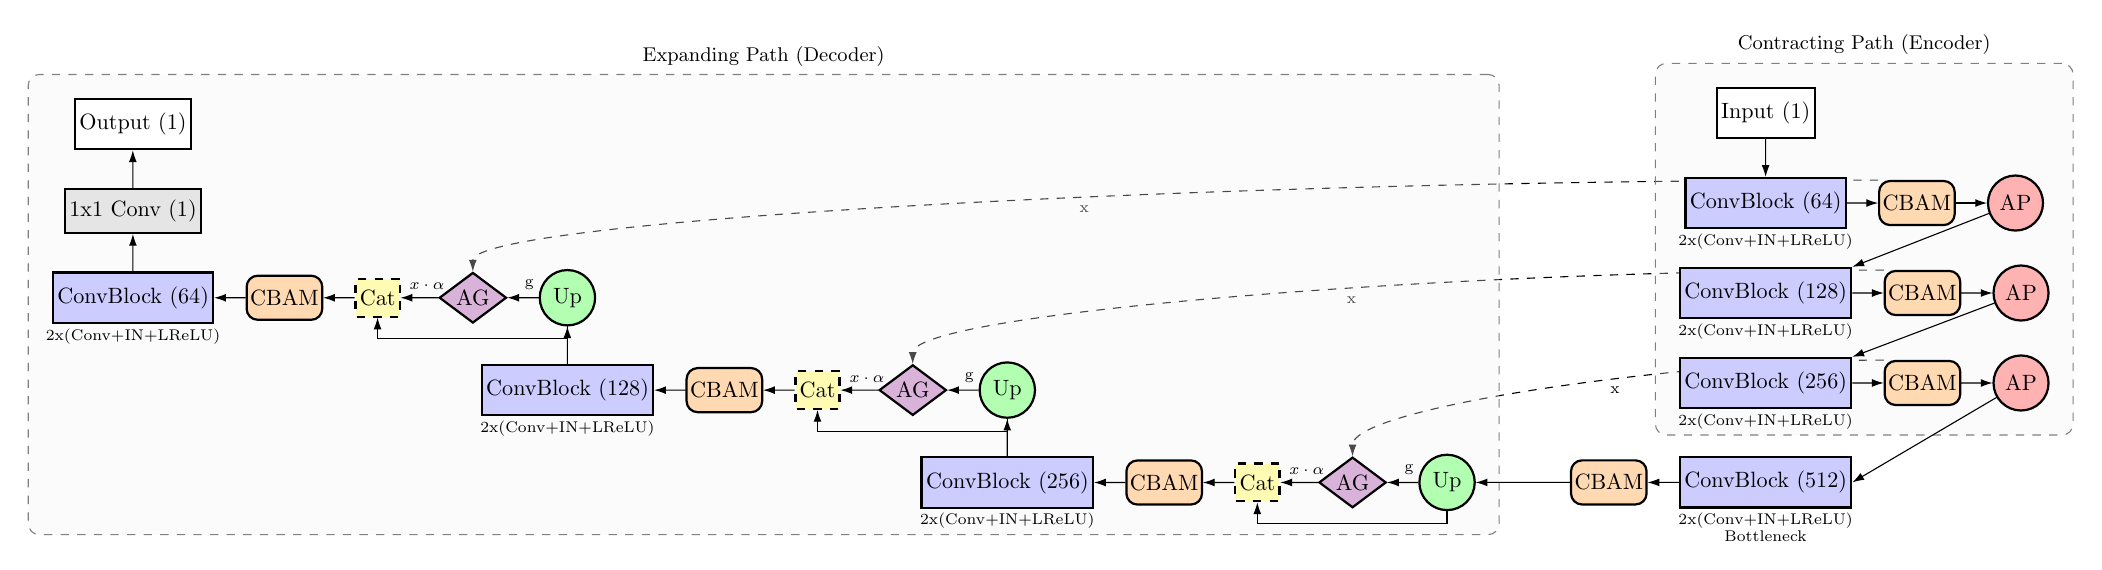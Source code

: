 \documentclass[tikz, border=10pt]{standalone}
\usepackage{tikz}
\usetikzlibrary{positioning, shapes.geometric, arrows.meta, calc, backgrounds, fit}

\begin{document}

% Define layers: background for skips and boxes, nodes for shapes, main for forward arrows
\pgfdeclarelayer{background}
\pgfdeclarelayer{nodes}
\pgfdeclarelayer{main}
\pgfsetlayers{background,nodes,main}

\begin{tikzpicture}[scale=0.8, transform shape,
    node distance=0.6cm and 0.5cm, % Consistent spacing
    conv/.style={rectangle, draw, thick, minimum width=2cm, minimum height=0.8cm, fill=blue!20, text centered, inner sep=2pt},
    pool/.style={circle, draw, thick, minimum size=0.7cm, fill=red!30, text centered}, % AvgPool
    up/.style={circle, draw, thick, minimum size=0.5cm, fill=green!30, text centered},
    concat/.style={rectangle, draw, thick, dashed, minimum width=0.7cm, minimum height=0.6cm, fill=yellow!30, text centered, inner sep=1pt},
    attn_gate/.style={diamond, draw, thick, aspect=1.5, fill=violet!30, minimum size=0.8cm, text centered, inner sep=1pt},
    cbam/.style={rectangle, draw, thick, rounded corners, minimum width=1.2cm, minimum height=0.7cm, fill=orange!30, text centered, inner sep=1pt},
    final/.style={rectangle, draw, thick, minimum width=2cm, minimum height=0.7cm, fill=gray!20, text centered, inner sep=2pt},
    arrow/.style={-{Latex[length=1.5mm, width=1mm]}}, % Consistent arrows
    skipr/.style={-{Latex[length=1.5mm, width=1mm]}, dashed, bend right=45},
    path_bg/.style={rectangle, draw=gray, dashed, rounded corners, fill=black!5, fill opacity=0.3, inner sep=0.3cm} % Consistent background
]

% --- Place all nodes onto the 'nodes' layer ---
\begin{pgfonlayer}{nodes}
    % Input
    \node (input) [conv, minimum width=1.2cm, fill=white] {Input (1)};

    % Encoder Path (Vertical) with CBAM
    \node (enc1) [conv, below=of input] {ConvBlock (64)};
    \node[below=-0.05cm of enc1, font=\scriptsize] {2x(Conv+IN+LReLU)};
    \node (cbam1_down) [cbam, right=of enc1] {CBAM};
    \node (pool1) [pool, right=of cbam1_down] {AP};

    \node (enc2) [conv, below=of enc1] {ConvBlock (128)};
    \node[below=-0.05cm of enc2, font=\scriptsize] {2x(Conv+IN+LReLU)};
    \node (cbam2_down) [cbam, right=of enc2] {CBAM};
    \node (pool2) [pool, right=of cbam2_down] {AP};

    \node (enc3) [conv, below=of enc2] {ConvBlock (256)};
    \node[below=-0.05cm of enc3, font=\scriptsize] {2x(Conv+IN+LReLU)};
    \node (cbam3_down) [cbam, right=of enc3] {CBAM};
    \node (pool3) [pool, right=of cbam3_down] {AP};

    % Bottleneck with CBAM
    \node (bottleneck) [conv, below=0.75cm of enc3] {ConvBlock (512)};
    \node[below=-0.05cm of bottleneck, font=\scriptsize] {2x(Conv+IN+LReLU)};
    \node (cbam_bn) [cbam, left=of bottleneck] {CBAM}; % CBAM after bottleneck
    \node[below=0.35cm of bottleneck, inner sep=0, font=\scriptsize]{Bottleneck};

    % Decoder Path (Vertical) with Attention Gates and CBAM
    % Level 3
    \node (up3) [up, left=1.5cm of cbam_bn] {Up};
    \node (ag3) [attn_gate, left=of up3] {AG};
    \node (concat3) [concat, left=0.6cm of ag3] {Cat};
    \node (cbam3_up) [cbam, left=of concat3] {CBAM};
    \node (dec3) [conv, left=of cbam3_up] {ConvBlock (256)};
    \node[below=-0.05cm of dec3, font=\scriptsize] {2x(Conv+IN+LReLU)};

    % Level 2
    \node (up2) [up, above=of dec3] {Up};
    \node (ag2) [attn_gate, left=of up2] {AG};
    \node (concat2) [concat, left=0.6cm of ag2] {Cat};
    \node (cbam2_up) [cbam, left=of concat2] {CBAM};
    \node (dec2) [conv, left=of cbam2_up] {ConvBlock (128)};
    \node[below=-0.05cm of dec2, font=\scriptsize] {2x(Conv+IN+LReLU)};

    % Level 1
    \node (up1) [up, above=of dec2] {Up};
    \node (ag1) [attn_gate, left=of up1] {AG};
    \node (concat1) [concat, left=0.6cm of ag1] {Cat};
    \node (cbam1_up) [cbam, left=of concat1] {CBAM};
    \node (dec1) [conv, left=of cbam1_up] {ConvBlock (64)};
    \node[below=-0.05cm of dec1, font=\scriptsize] {2x(Conv+IN+LReLU)};

    % Output
    \node (output) [final, above=of dec1] {1x1 Conv (1)};
    \node (output_img) [conv, above=of output, minimum width=1.2cm, fill=white] {Output (1)};

\end{pgfonlayer}
% --- End of nodes layer ---

% --- Place skip connections and background boxes onto the 'background' layer ---
\begin{pgfonlayer}{background}
    % Skip Connections (Curved) - FROM Encoder CBAM TO Attention Gate
    \draw[skipr] (cbam3_down.north west) .. controls +(west:3.0cm) and +(north:0.8cm) .. node[pos=0.4, below, font=\scriptsize]{x} (ag3.north);
    \draw [skipr] (cbam2_down.north west) .. controls +(west:7.0cm) and +(north:0.8cm) .. node[pos=0.4, below, font=\scriptsize]{x} (ag2.north);
    \draw [skipr] (cbam1_down.north west) .. controls +(west:11.0cm) and +(north:0.8cm) .. node[pos=0.4, below, font=\scriptsize]{x} (ag1.north);

    % Background Rectangles using fit - Including CBAMs and AGs
    \node[path_bg, fit=(input) (enc1) (cbam1_down) (pool1) (enc2) (cbam2_down) (pool2) (enc3) (cbam3_down) (pool3), label={[font=\small, anchor=south]north:Contracting Path (Encoder)}] (encoder_box) {};
    \node[path_bg, fit=(output_img) (output) (dec1) (cbam1_up) (concat1) (ag1) (up1) (dec2) (cbam2_up) (concat2) (ag2) (up2) (dec3) (cbam3_up) (concat3) (ag3) (up3), label={[font=\small, anchor=south]north:Expanding Path (Decoder)}] (decoder_box) {};

\end{pgfonlayer}
% --- End of background layer ---

% --- Place main connections onto the 'main' layer (drawn last) ---
\begin{pgfonlayer}{main}
    % Connections - Encoder (Input -> Enc -> CBAM -> Pool -> Next Enc)
    \draw [arrow] (input) -- (enc1);
    \draw [arrow] (enc1) -- (cbam1_down);
    \draw [arrow] (cbam1_down) -- (pool1);
    \draw [arrow] (pool1) -- (enc2.north east);
    \draw [arrow] (enc2) -- (cbam2_down);
    \draw [arrow] (cbam2_down) -- (pool2);
    \draw [arrow] (pool2) -- (enc3.north east);
    \draw [arrow] (enc3) -- (cbam3_down);
    \draw [arrow] (cbam3_down) -- (pool3);
    \draw [arrow] (pool3) -- (bottleneck.east);
    \draw [arrow] (bottleneck) -- (cbam_bn); % Bottleneck to its CBAM

    % Connections - Decoder (Bottleneck CBAM -> Up -> AG & Cat; AG -> Cat -> CBAM_up -> Dec -> Next Up)
    \draw [arrow] (cbam_bn) -- (up3); % From bottleneck CBAM
    \draw [arrow] (up3) -- node[pos=0.3, above, font=\scriptsize]{g} (ag3.east);
    \draw [arrow] (up3.south) -- ++(0,-0.2) -| (concat3.south);
    \draw [arrow] (ag3.west) -- node[pos=0.3, above, font=\scriptsize]{$x \cdot \alpha$} (concat3.east);
    \draw [arrow] (concat3) -- (cbam3_up); % Cat -> CBAM_up
    \draw [arrow] (cbam3_up) -- (dec3); % CBAM_up -> Dec
    \draw [arrow] (dec3) -- (up2);

    \draw [arrow] (up2) -- node[pos=0.3, above, font=\scriptsize]{g} (ag2.east);
    \draw [arrow] (up2.south) -- ++(0,-0.2) -| (concat2.south);
    \draw [arrow] (ag2.west) -- node[pos=0.3, above, font=\scriptsize]{$x \cdot \alpha$} (concat2.east);
    \draw [arrow] (concat2) -- (cbam2_up); % Cat -> CBAM_up
    \draw [arrow] (cbam2_up) -- (dec2); % CBAM_up -> Dec
    \draw [arrow] (dec2) -- (up1);

    \draw [arrow] (up1) -- node[pos=0.3, above, font=\scriptsize]{g} (ag1.east);
    \draw [arrow] (up1.south) -- ++(0,-0.2) -| (concat1.south);
    \draw [arrow] (ag1.west) -- node[pos=0.3, above, font=\scriptsize]{$x \cdot \alpha$} (concat1.east);
    \draw [arrow] (concat1) -- (cbam1_up); % Cat -> CBAM_up
    \draw [arrow] (cbam1_up) -- (dec1); % CBAM_up -> Dec
    \draw [arrow] (dec1) -- (output);
    \draw [arrow] (output) -- (output_img);
\end{pgfonlayer}
% --- End of main layer ---

\end{tikzpicture}

\end{document} 